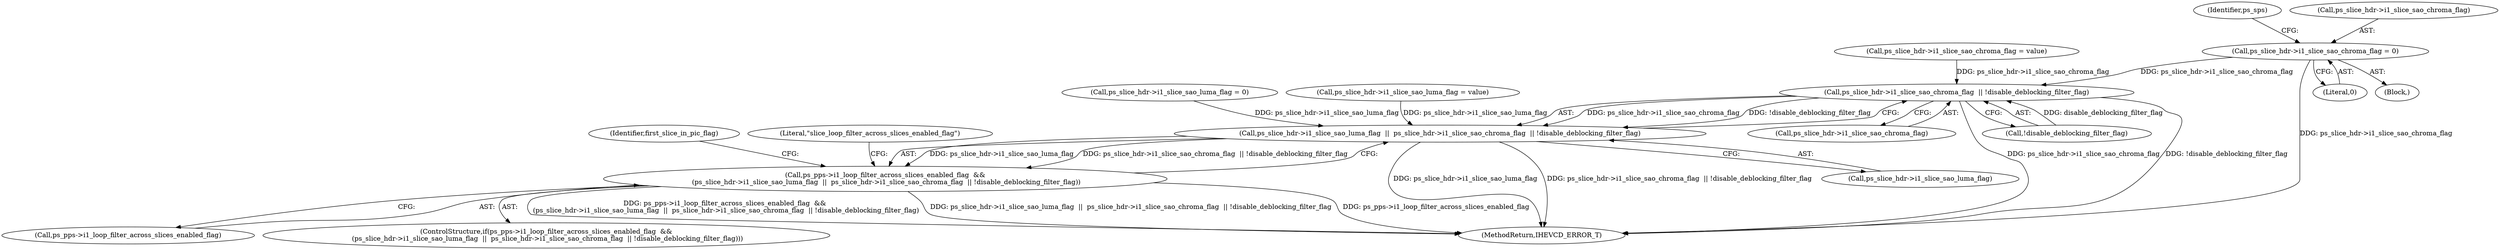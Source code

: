 digraph "0_Android_7c9be319a279654e55a6d757265f88c61a16a4d5@pointer" {
"1001112" [label="(Call,ps_slice_hdr->i1_slice_sao_chroma_flag = 0)"];
"1001613" [label="(Call,ps_slice_hdr->i1_slice_sao_chroma_flag  || !disable_deblocking_filter_flag)"];
"1001609" [label="(Call,ps_slice_hdr->i1_slice_sao_luma_flag  ||  ps_slice_hdr->i1_slice_sao_chroma_flag  || !disable_deblocking_filter_flag)"];
"1001605" [label="(Call,ps_pps->i1_loop_filter_across_slices_enabled_flag  &&\n (ps_slice_hdr->i1_slice_sao_luma_flag  ||  ps_slice_hdr->i1_slice_sao_chroma_flag  || !disable_deblocking_filter_flag))"];
"1001614" [label="(Call,ps_slice_hdr->i1_slice_sao_chroma_flag)"];
"1001617" [label="(Call,!disable_deblocking_filter_flag)"];
"1001606" [label="(Call,ps_pps->i1_loop_filter_across_slices_enabled_flag)"];
"1002685" [label="(MethodReturn,IHEVCD_ERROR_T)"];
"1001137" [label="(Call,ps_slice_hdr->i1_slice_sao_chroma_flag = value)"];
"1001604" [label="(ControlStructure,if(ps_pps->i1_loop_filter_across_slices_enabled_flag  &&\n (ps_slice_hdr->i1_slice_sao_luma_flag  ||  ps_slice_hdr->i1_slice_sao_chroma_flag  || !disable_deblocking_filter_flag)))"];
"1001107" [label="(Call,ps_slice_hdr->i1_slice_sao_luma_flag = 0)"];
"1001610" [label="(Call,ps_slice_hdr->i1_slice_sao_luma_flag)"];
"1001609" [label="(Call,ps_slice_hdr->i1_slice_sao_luma_flag  ||  ps_slice_hdr->i1_slice_sao_chroma_flag  || !disable_deblocking_filter_flag)"];
"1001112" [label="(Call,ps_slice_hdr->i1_slice_sao_chroma_flag = 0)"];
"1001119" [label="(Identifier,ps_sps)"];
"1001605" [label="(Call,ps_pps->i1_loop_filter_across_slices_enabled_flag  &&\n (ps_slice_hdr->i1_slice_sao_luma_flag  ||  ps_slice_hdr->i1_slice_sao_chroma_flag  || !disable_deblocking_filter_flag))"];
"1001127" [label="(Call,ps_slice_hdr->i1_slice_sao_luma_flag = value)"];
"1001613" [label="(Call,ps_slice_hdr->i1_slice_sao_chroma_flag  || !disable_deblocking_filter_flag)"];
"1001633" [label="(Identifier,first_slice_in_pic_flag)"];
"1001113" [label="(Call,ps_slice_hdr->i1_slice_sao_chroma_flag)"];
"1001116" [label="(Literal,0)"];
"1000556" [label="(Block,)"];
"1001621" [label="(Literal,\"slice_loop_filter_across_slices_enabled_flag\")"];
"1001112" -> "1000556"  [label="AST: "];
"1001112" -> "1001116"  [label="CFG: "];
"1001113" -> "1001112"  [label="AST: "];
"1001116" -> "1001112"  [label="AST: "];
"1001119" -> "1001112"  [label="CFG: "];
"1001112" -> "1002685"  [label="DDG: ps_slice_hdr->i1_slice_sao_chroma_flag"];
"1001112" -> "1001613"  [label="DDG: ps_slice_hdr->i1_slice_sao_chroma_flag"];
"1001613" -> "1001609"  [label="AST: "];
"1001613" -> "1001614"  [label="CFG: "];
"1001613" -> "1001617"  [label="CFG: "];
"1001614" -> "1001613"  [label="AST: "];
"1001617" -> "1001613"  [label="AST: "];
"1001609" -> "1001613"  [label="CFG: "];
"1001613" -> "1002685"  [label="DDG: ps_slice_hdr->i1_slice_sao_chroma_flag"];
"1001613" -> "1002685"  [label="DDG: !disable_deblocking_filter_flag"];
"1001613" -> "1001609"  [label="DDG: ps_slice_hdr->i1_slice_sao_chroma_flag"];
"1001613" -> "1001609"  [label="DDG: !disable_deblocking_filter_flag"];
"1001137" -> "1001613"  [label="DDG: ps_slice_hdr->i1_slice_sao_chroma_flag"];
"1001617" -> "1001613"  [label="DDG: disable_deblocking_filter_flag"];
"1001609" -> "1001605"  [label="AST: "];
"1001609" -> "1001610"  [label="CFG: "];
"1001610" -> "1001609"  [label="AST: "];
"1001605" -> "1001609"  [label="CFG: "];
"1001609" -> "1002685"  [label="DDG: ps_slice_hdr->i1_slice_sao_luma_flag"];
"1001609" -> "1002685"  [label="DDG: ps_slice_hdr->i1_slice_sao_chroma_flag  || !disable_deblocking_filter_flag"];
"1001609" -> "1001605"  [label="DDG: ps_slice_hdr->i1_slice_sao_luma_flag"];
"1001609" -> "1001605"  [label="DDG: ps_slice_hdr->i1_slice_sao_chroma_flag  || !disable_deblocking_filter_flag"];
"1001107" -> "1001609"  [label="DDG: ps_slice_hdr->i1_slice_sao_luma_flag"];
"1001127" -> "1001609"  [label="DDG: ps_slice_hdr->i1_slice_sao_luma_flag"];
"1001605" -> "1001604"  [label="AST: "];
"1001605" -> "1001606"  [label="CFG: "];
"1001606" -> "1001605"  [label="AST: "];
"1001621" -> "1001605"  [label="CFG: "];
"1001633" -> "1001605"  [label="CFG: "];
"1001605" -> "1002685"  [label="DDG: ps_pps->i1_loop_filter_across_slices_enabled_flag  &&\n (ps_slice_hdr->i1_slice_sao_luma_flag  ||  ps_slice_hdr->i1_slice_sao_chroma_flag  || !disable_deblocking_filter_flag)"];
"1001605" -> "1002685"  [label="DDG: ps_slice_hdr->i1_slice_sao_luma_flag  ||  ps_slice_hdr->i1_slice_sao_chroma_flag  || !disable_deblocking_filter_flag"];
"1001605" -> "1002685"  [label="DDG: ps_pps->i1_loop_filter_across_slices_enabled_flag"];
}

